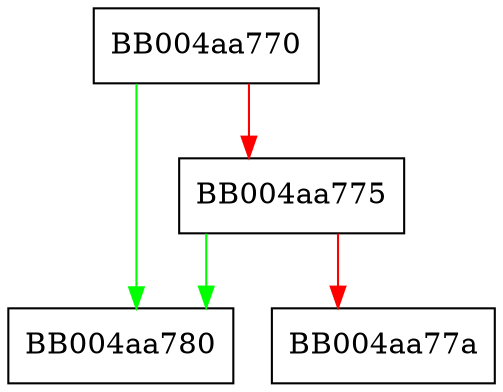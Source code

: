 digraph tls13_alert_code {
  node [shape="box"];
  graph [splines=ortho];
  BB004aa770 -> BB004aa780 [color="green"];
  BB004aa770 -> BB004aa775 [color="red"];
  BB004aa775 -> BB004aa780 [color="green"];
  BB004aa775 -> BB004aa77a [color="red"];
}